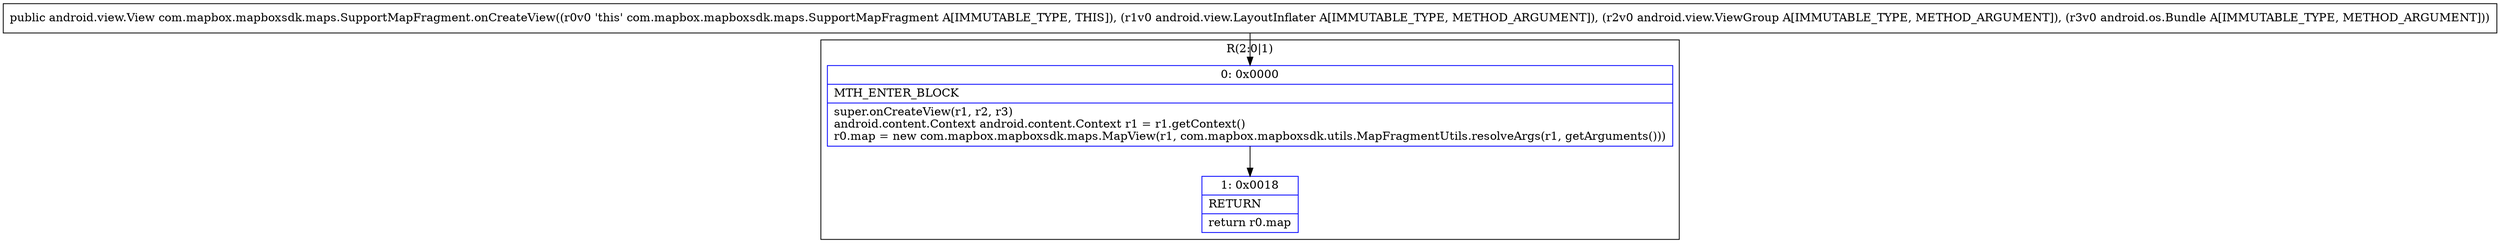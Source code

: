 digraph "CFG forcom.mapbox.mapboxsdk.maps.SupportMapFragment.onCreateView(Landroid\/view\/LayoutInflater;Landroid\/view\/ViewGroup;Landroid\/os\/Bundle;)Landroid\/view\/View;" {
subgraph cluster_Region_913102342 {
label = "R(2:0|1)";
node [shape=record,color=blue];
Node_0 [shape=record,label="{0\:\ 0x0000|MTH_ENTER_BLOCK\l|super.onCreateView(r1, r2, r3)\landroid.content.Context android.content.Context r1 = r1.getContext()\lr0.map = new com.mapbox.mapboxsdk.maps.MapView(r1, com.mapbox.mapboxsdk.utils.MapFragmentUtils.resolveArgs(r1, getArguments()))\l}"];
Node_1 [shape=record,label="{1\:\ 0x0018|RETURN\l|return r0.map\l}"];
}
MethodNode[shape=record,label="{public android.view.View com.mapbox.mapboxsdk.maps.SupportMapFragment.onCreateView((r0v0 'this' com.mapbox.mapboxsdk.maps.SupportMapFragment A[IMMUTABLE_TYPE, THIS]), (r1v0 android.view.LayoutInflater A[IMMUTABLE_TYPE, METHOD_ARGUMENT]), (r2v0 android.view.ViewGroup A[IMMUTABLE_TYPE, METHOD_ARGUMENT]), (r3v0 android.os.Bundle A[IMMUTABLE_TYPE, METHOD_ARGUMENT])) }"];
MethodNode -> Node_0;
Node_0 -> Node_1;
}

